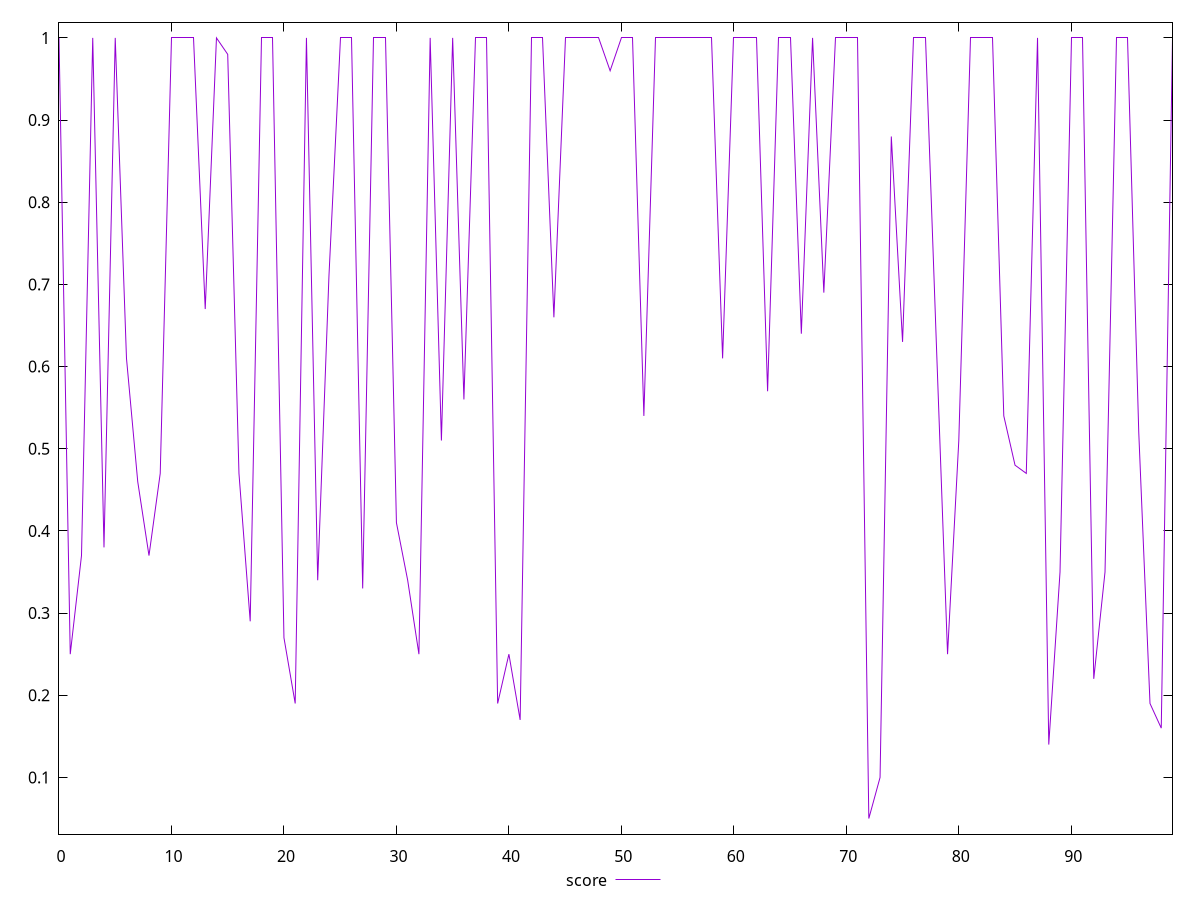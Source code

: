 reset

$score <<EOF
0 1
1 0.25
2 0.37
3 1
4 0.38
5 1
6 0.61
7 0.46
8 0.37
9 0.47
10 1
11 1
12 1
13 0.67
14 1
15 0.98
16 0.47
17 0.29
18 1
19 1
20 0.27
21 0.19
22 1
23 0.34
24 0.71
25 1
26 1
27 0.33
28 1
29 1
30 0.41
31 0.34
32 0.25
33 1
34 0.51
35 1
36 0.56
37 1
38 1
39 0.19
40 0.25
41 0.17
42 1
43 1
44 0.66
45 1
46 1
47 1
48 1
49 0.96
50 1
51 1
52 0.54
53 1
54 1
55 1
56 1
57 1
58 1
59 0.61
60 1
61 1
62 1
63 0.57
64 1
65 1
66 0.64
67 1
68 0.69
69 1
70 1
71 1
72 0.05
73 0.1
74 0.88
75 0.63
76 1
77 1
78 0.63
79 0.25
80 0.51
81 1
82 1
83 1
84 0.54
85 0.48
86 0.47
87 1
88 0.14
89 0.35
90 1
91 1
92 0.22
93 0.35
94 1
95 1
96 0.52
97 0.19
98 0.16
99 1
EOF

set key outside below
set xrange [0:99]
set yrange [0.031000000000000003:1.019]
set trange [0.031000000000000003:1.019]
set terminal svg size 640, 500 enhanced background rgb 'white'
set output "reports/report_00028_2021-02-24T12-49-42.674Z/total-blocking-time/samples/card/score/values.svg"

plot $score title "score" with line

reset
